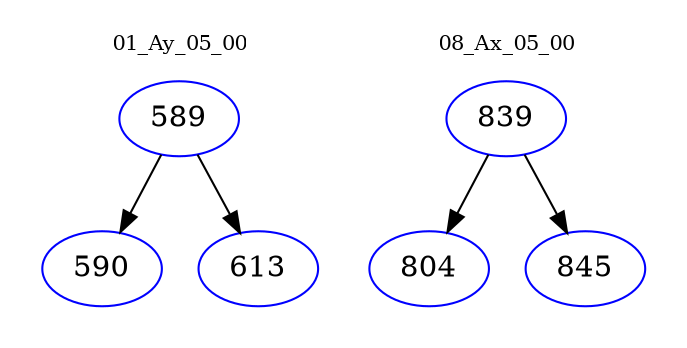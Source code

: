digraph{
subgraph cluster_0 {
color = white
label = "01_Ay_05_00";
fontsize=10;
T0_589 [label="589", color="blue"]
T0_589 -> T0_590 [color="black"]
T0_590 [label="590", color="blue"]
T0_589 -> T0_613 [color="black"]
T0_613 [label="613", color="blue"]
}
subgraph cluster_1 {
color = white
label = "08_Ax_05_00";
fontsize=10;
T1_839 [label="839", color="blue"]
T1_839 -> T1_804 [color="black"]
T1_804 [label="804", color="blue"]
T1_839 -> T1_845 [color="black"]
T1_845 [label="845", color="blue"]
}
}
